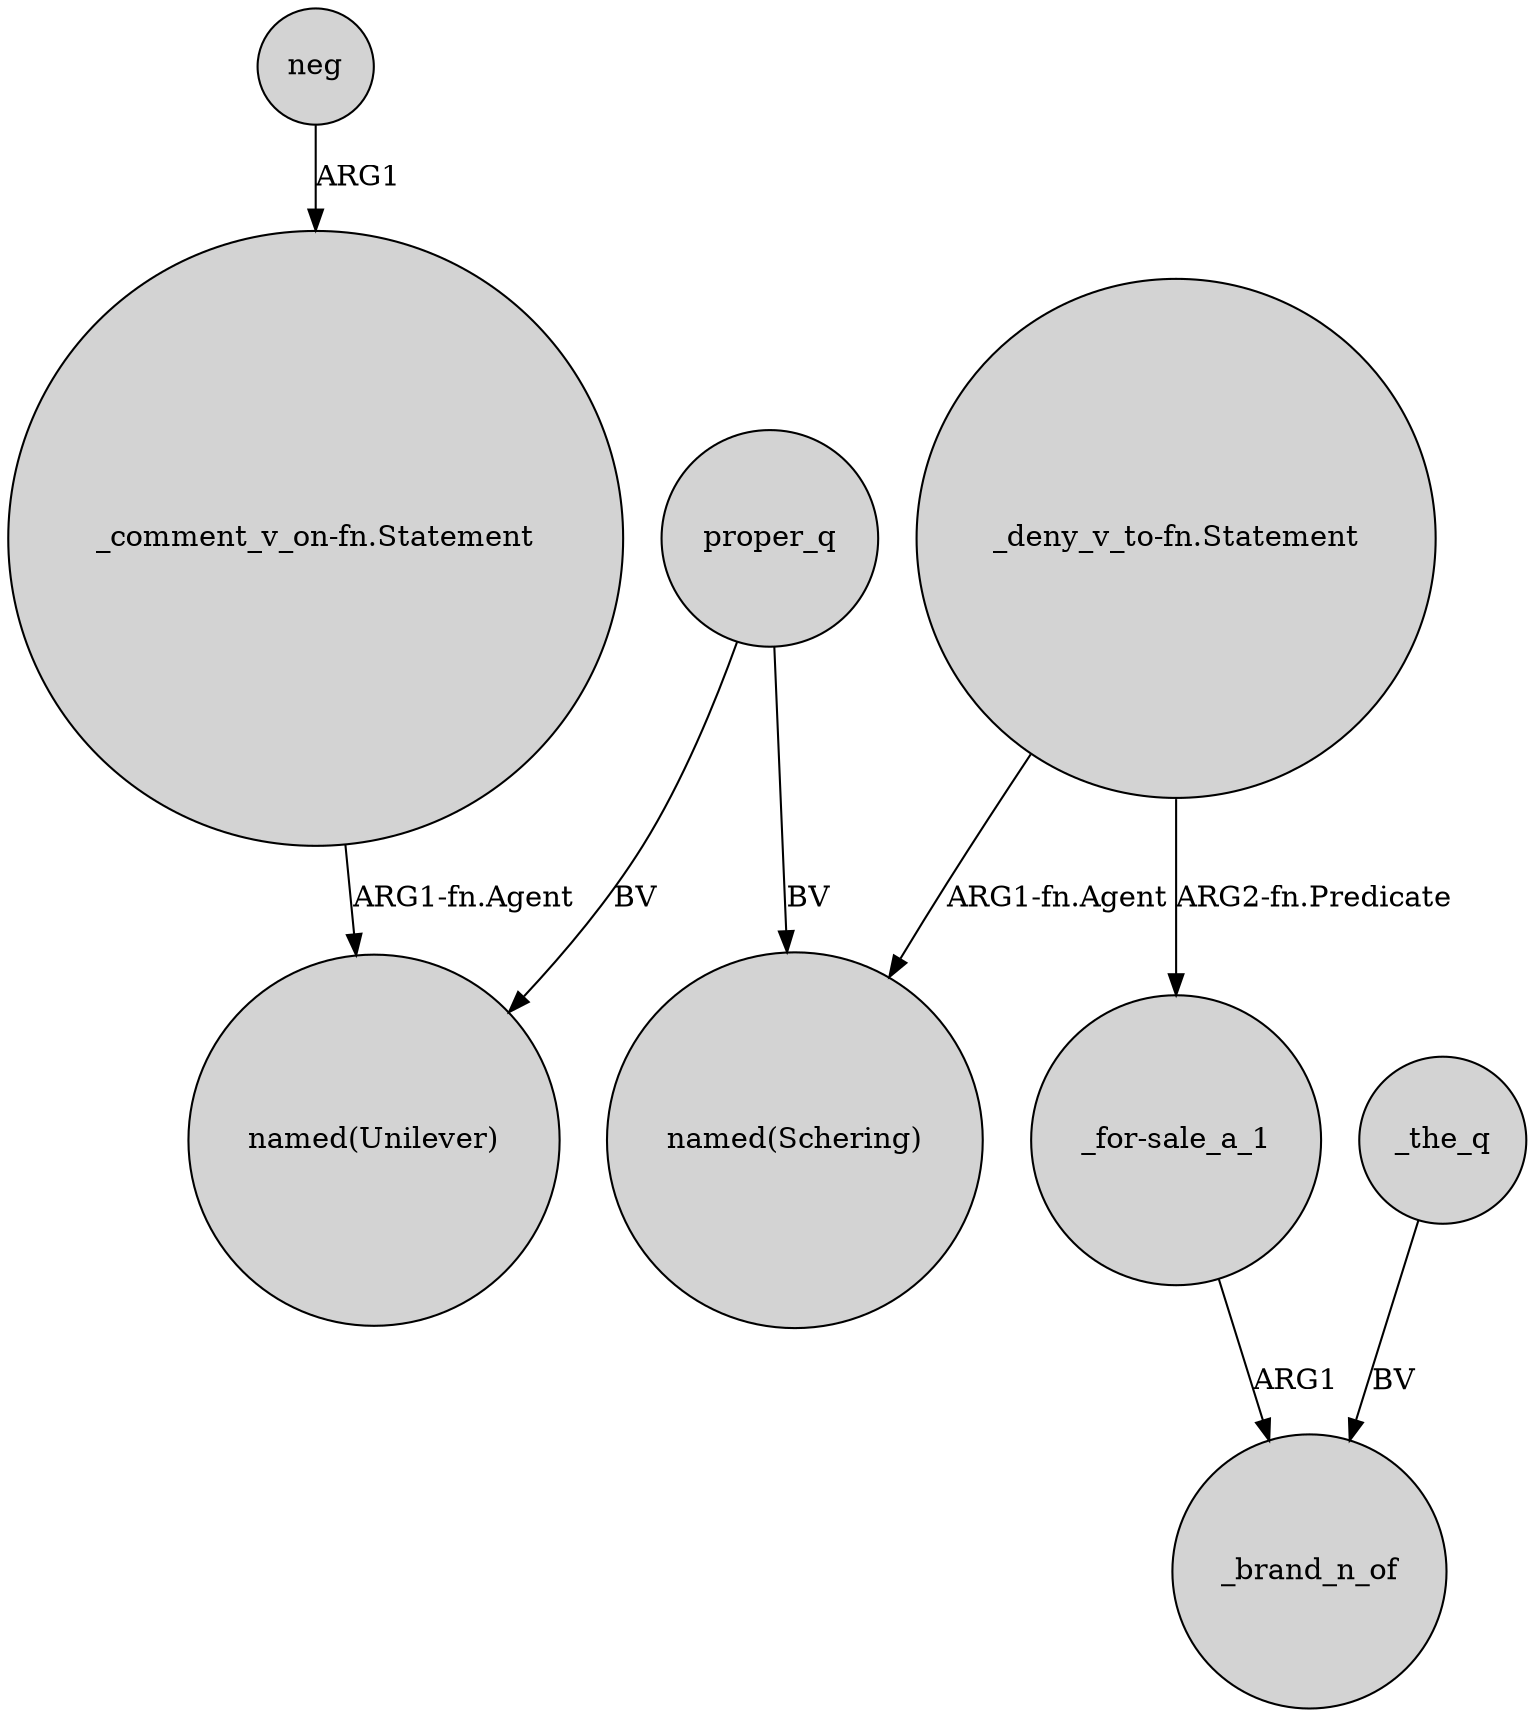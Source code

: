digraph {
	node [shape=circle style=filled]
	proper_q -> "named(Schering)" [label=BV]
	"_deny_v_to-fn.Statement" -> "named(Schering)" [label="ARG1-fn.Agent"]
	"_comment_v_on-fn.Statement" -> "named(Unilever)" [label="ARG1-fn.Agent"]
	_the_q -> _brand_n_of [label=BV]
	proper_q -> "named(Unilever)" [label=BV]
	"_for-sale_a_1" -> _brand_n_of [label=ARG1]
	"_deny_v_to-fn.Statement" -> "_for-sale_a_1" [label="ARG2-fn.Predicate"]
	neg -> "_comment_v_on-fn.Statement" [label=ARG1]
}
